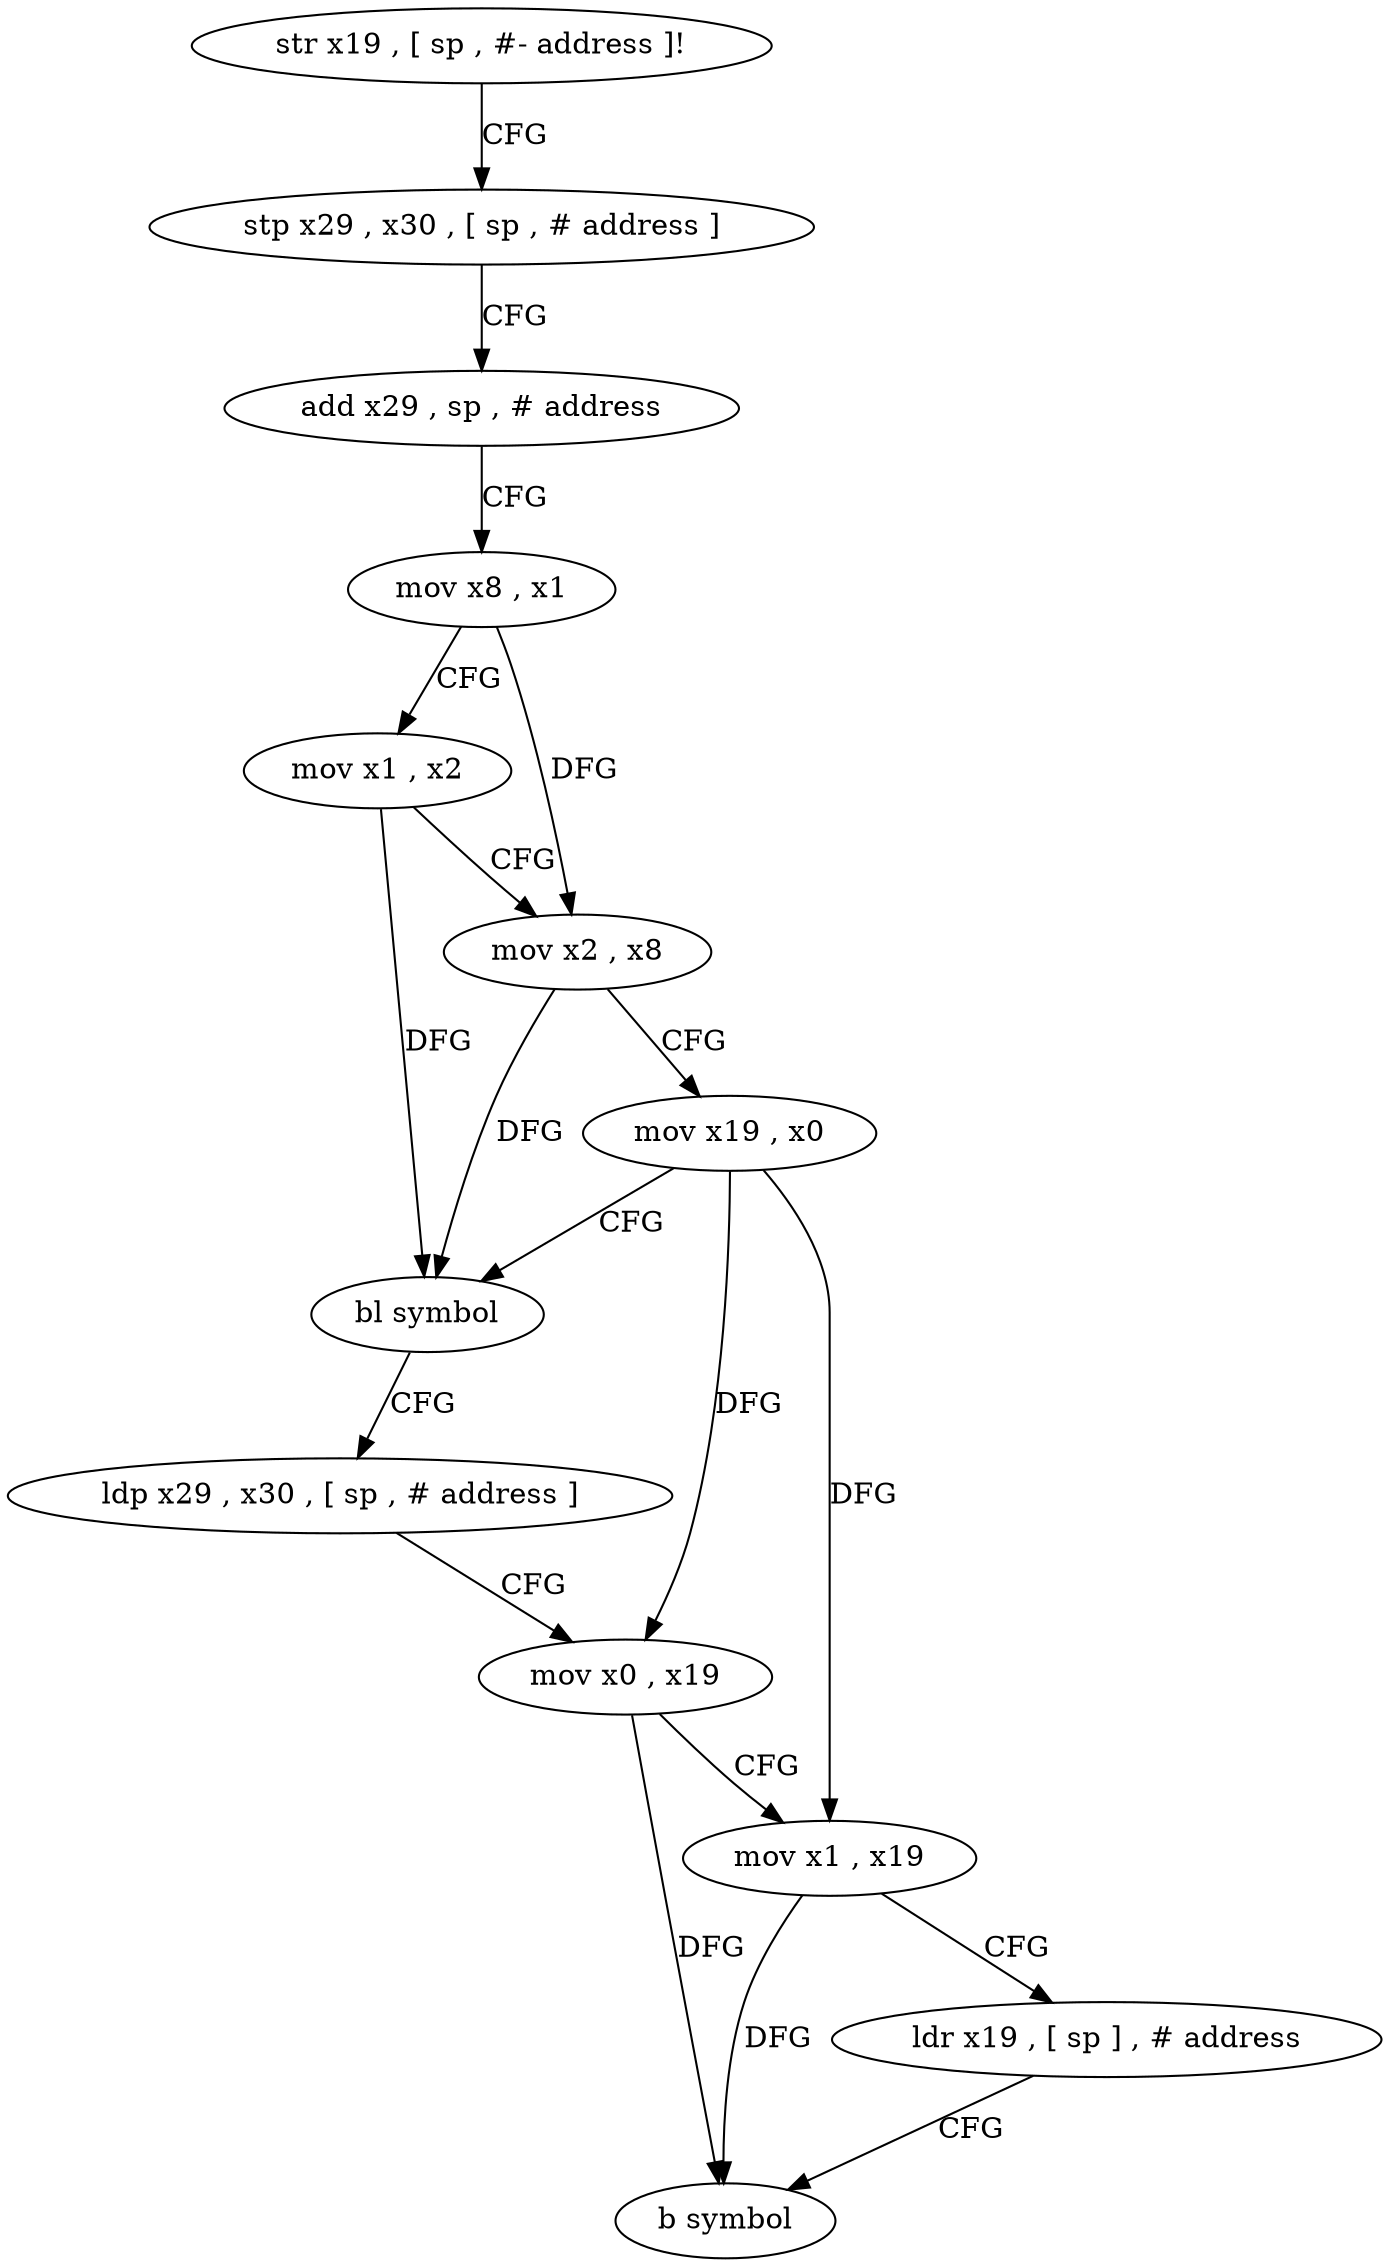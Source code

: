digraph "func" {
"4224420" [label = "str x19 , [ sp , #- address ]!" ]
"4224424" [label = "stp x29 , x30 , [ sp , # address ]" ]
"4224428" [label = "add x29 , sp , # address" ]
"4224432" [label = "mov x8 , x1" ]
"4224436" [label = "mov x1 , x2" ]
"4224440" [label = "mov x2 , x8" ]
"4224444" [label = "mov x19 , x0" ]
"4224448" [label = "bl symbol" ]
"4224452" [label = "ldp x29 , x30 , [ sp , # address ]" ]
"4224456" [label = "mov x0 , x19" ]
"4224460" [label = "mov x1 , x19" ]
"4224464" [label = "ldr x19 , [ sp ] , # address" ]
"4224468" [label = "b symbol" ]
"4224420" -> "4224424" [ label = "CFG" ]
"4224424" -> "4224428" [ label = "CFG" ]
"4224428" -> "4224432" [ label = "CFG" ]
"4224432" -> "4224436" [ label = "CFG" ]
"4224432" -> "4224440" [ label = "DFG" ]
"4224436" -> "4224440" [ label = "CFG" ]
"4224436" -> "4224448" [ label = "DFG" ]
"4224440" -> "4224444" [ label = "CFG" ]
"4224440" -> "4224448" [ label = "DFG" ]
"4224444" -> "4224448" [ label = "CFG" ]
"4224444" -> "4224456" [ label = "DFG" ]
"4224444" -> "4224460" [ label = "DFG" ]
"4224448" -> "4224452" [ label = "CFG" ]
"4224452" -> "4224456" [ label = "CFG" ]
"4224456" -> "4224460" [ label = "CFG" ]
"4224456" -> "4224468" [ label = "DFG" ]
"4224460" -> "4224464" [ label = "CFG" ]
"4224460" -> "4224468" [ label = "DFG" ]
"4224464" -> "4224468" [ label = "CFG" ]
}
